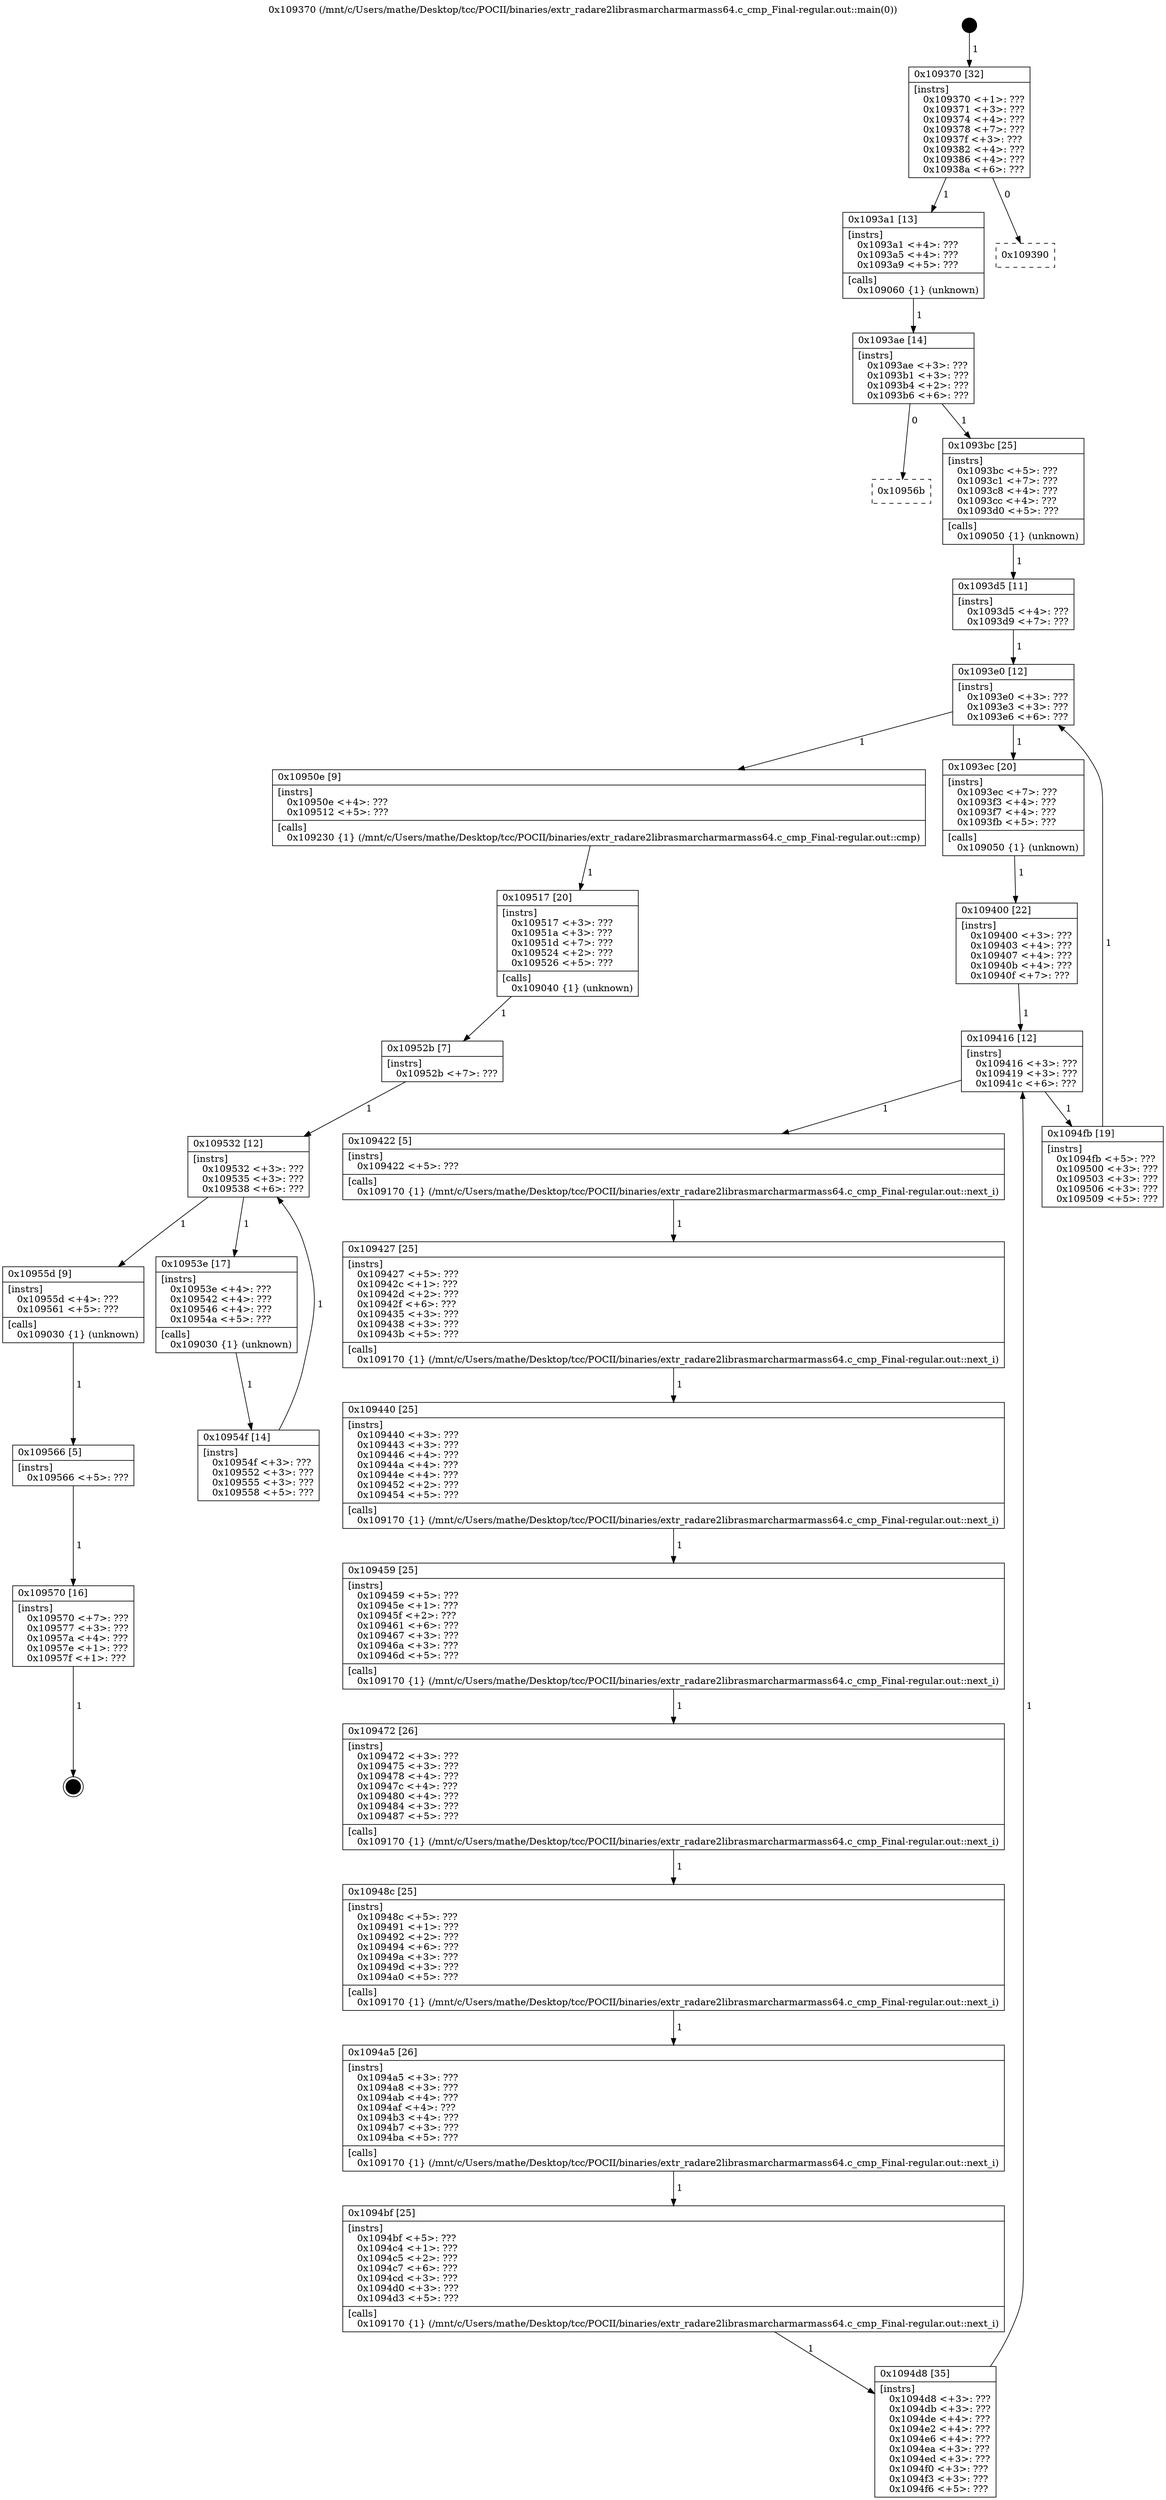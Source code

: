 digraph "0x109370" {
  label = "0x109370 (/mnt/c/Users/mathe/Desktop/tcc/POCII/binaries/extr_radare2librasmarcharmarmass64.c_cmp_Final-regular.out::main(0))"
  labelloc = "t"
  node[shape=record]

  Entry [label="",width=0.3,height=0.3,shape=circle,fillcolor=black,style=filled]
  "0x109370" [label="{
     0x109370 [32]\l
     | [instrs]\l
     &nbsp;&nbsp;0x109370 \<+1\>: ???\l
     &nbsp;&nbsp;0x109371 \<+3\>: ???\l
     &nbsp;&nbsp;0x109374 \<+4\>: ???\l
     &nbsp;&nbsp;0x109378 \<+7\>: ???\l
     &nbsp;&nbsp;0x10937f \<+3\>: ???\l
     &nbsp;&nbsp;0x109382 \<+4\>: ???\l
     &nbsp;&nbsp;0x109386 \<+4\>: ???\l
     &nbsp;&nbsp;0x10938a \<+6\>: ???\l
  }"]
  "0x1093a1" [label="{
     0x1093a1 [13]\l
     | [instrs]\l
     &nbsp;&nbsp;0x1093a1 \<+4\>: ???\l
     &nbsp;&nbsp;0x1093a5 \<+4\>: ???\l
     &nbsp;&nbsp;0x1093a9 \<+5\>: ???\l
     | [calls]\l
     &nbsp;&nbsp;0x109060 \{1\} (unknown)\l
  }"]
  "0x109390" [label="{
     0x109390\l
  }", style=dashed]
  "0x1093ae" [label="{
     0x1093ae [14]\l
     | [instrs]\l
     &nbsp;&nbsp;0x1093ae \<+3\>: ???\l
     &nbsp;&nbsp;0x1093b1 \<+3\>: ???\l
     &nbsp;&nbsp;0x1093b4 \<+2\>: ???\l
     &nbsp;&nbsp;0x1093b6 \<+6\>: ???\l
  }"]
  "0x10956b" [label="{
     0x10956b\l
  }", style=dashed]
  "0x1093bc" [label="{
     0x1093bc [25]\l
     | [instrs]\l
     &nbsp;&nbsp;0x1093bc \<+5\>: ???\l
     &nbsp;&nbsp;0x1093c1 \<+7\>: ???\l
     &nbsp;&nbsp;0x1093c8 \<+4\>: ???\l
     &nbsp;&nbsp;0x1093cc \<+4\>: ???\l
     &nbsp;&nbsp;0x1093d0 \<+5\>: ???\l
     | [calls]\l
     &nbsp;&nbsp;0x109050 \{1\} (unknown)\l
  }"]
  Exit [label="",width=0.3,height=0.3,shape=circle,fillcolor=black,style=filled,peripheries=2]
  "0x1093e0" [label="{
     0x1093e0 [12]\l
     | [instrs]\l
     &nbsp;&nbsp;0x1093e0 \<+3\>: ???\l
     &nbsp;&nbsp;0x1093e3 \<+3\>: ???\l
     &nbsp;&nbsp;0x1093e6 \<+6\>: ???\l
  }"]
  "0x10950e" [label="{
     0x10950e [9]\l
     | [instrs]\l
     &nbsp;&nbsp;0x10950e \<+4\>: ???\l
     &nbsp;&nbsp;0x109512 \<+5\>: ???\l
     | [calls]\l
     &nbsp;&nbsp;0x109230 \{1\} (/mnt/c/Users/mathe/Desktop/tcc/POCII/binaries/extr_radare2librasmarcharmarmass64.c_cmp_Final-regular.out::cmp)\l
  }"]
  "0x1093ec" [label="{
     0x1093ec [20]\l
     | [instrs]\l
     &nbsp;&nbsp;0x1093ec \<+7\>: ???\l
     &nbsp;&nbsp;0x1093f3 \<+4\>: ???\l
     &nbsp;&nbsp;0x1093f7 \<+4\>: ???\l
     &nbsp;&nbsp;0x1093fb \<+5\>: ???\l
     | [calls]\l
     &nbsp;&nbsp;0x109050 \{1\} (unknown)\l
  }"]
  "0x109416" [label="{
     0x109416 [12]\l
     | [instrs]\l
     &nbsp;&nbsp;0x109416 \<+3\>: ???\l
     &nbsp;&nbsp;0x109419 \<+3\>: ???\l
     &nbsp;&nbsp;0x10941c \<+6\>: ???\l
  }"]
  "0x1094fb" [label="{
     0x1094fb [19]\l
     | [instrs]\l
     &nbsp;&nbsp;0x1094fb \<+5\>: ???\l
     &nbsp;&nbsp;0x109500 \<+3\>: ???\l
     &nbsp;&nbsp;0x109503 \<+3\>: ???\l
     &nbsp;&nbsp;0x109506 \<+3\>: ???\l
     &nbsp;&nbsp;0x109509 \<+5\>: ???\l
  }"]
  "0x109422" [label="{
     0x109422 [5]\l
     | [instrs]\l
     &nbsp;&nbsp;0x109422 \<+5\>: ???\l
     | [calls]\l
     &nbsp;&nbsp;0x109170 \{1\} (/mnt/c/Users/mathe/Desktop/tcc/POCII/binaries/extr_radare2librasmarcharmarmass64.c_cmp_Final-regular.out::next_i)\l
  }"]
  "0x109427" [label="{
     0x109427 [25]\l
     | [instrs]\l
     &nbsp;&nbsp;0x109427 \<+5\>: ???\l
     &nbsp;&nbsp;0x10942c \<+1\>: ???\l
     &nbsp;&nbsp;0x10942d \<+2\>: ???\l
     &nbsp;&nbsp;0x10942f \<+6\>: ???\l
     &nbsp;&nbsp;0x109435 \<+3\>: ???\l
     &nbsp;&nbsp;0x109438 \<+3\>: ???\l
     &nbsp;&nbsp;0x10943b \<+5\>: ???\l
     | [calls]\l
     &nbsp;&nbsp;0x109170 \{1\} (/mnt/c/Users/mathe/Desktop/tcc/POCII/binaries/extr_radare2librasmarcharmarmass64.c_cmp_Final-regular.out::next_i)\l
  }"]
  "0x109440" [label="{
     0x109440 [25]\l
     | [instrs]\l
     &nbsp;&nbsp;0x109440 \<+3\>: ???\l
     &nbsp;&nbsp;0x109443 \<+3\>: ???\l
     &nbsp;&nbsp;0x109446 \<+4\>: ???\l
     &nbsp;&nbsp;0x10944a \<+4\>: ???\l
     &nbsp;&nbsp;0x10944e \<+4\>: ???\l
     &nbsp;&nbsp;0x109452 \<+2\>: ???\l
     &nbsp;&nbsp;0x109454 \<+5\>: ???\l
     | [calls]\l
     &nbsp;&nbsp;0x109170 \{1\} (/mnt/c/Users/mathe/Desktop/tcc/POCII/binaries/extr_radare2librasmarcharmarmass64.c_cmp_Final-regular.out::next_i)\l
  }"]
  "0x109459" [label="{
     0x109459 [25]\l
     | [instrs]\l
     &nbsp;&nbsp;0x109459 \<+5\>: ???\l
     &nbsp;&nbsp;0x10945e \<+1\>: ???\l
     &nbsp;&nbsp;0x10945f \<+2\>: ???\l
     &nbsp;&nbsp;0x109461 \<+6\>: ???\l
     &nbsp;&nbsp;0x109467 \<+3\>: ???\l
     &nbsp;&nbsp;0x10946a \<+3\>: ???\l
     &nbsp;&nbsp;0x10946d \<+5\>: ???\l
     | [calls]\l
     &nbsp;&nbsp;0x109170 \{1\} (/mnt/c/Users/mathe/Desktop/tcc/POCII/binaries/extr_radare2librasmarcharmarmass64.c_cmp_Final-regular.out::next_i)\l
  }"]
  "0x109472" [label="{
     0x109472 [26]\l
     | [instrs]\l
     &nbsp;&nbsp;0x109472 \<+3\>: ???\l
     &nbsp;&nbsp;0x109475 \<+3\>: ???\l
     &nbsp;&nbsp;0x109478 \<+4\>: ???\l
     &nbsp;&nbsp;0x10947c \<+4\>: ???\l
     &nbsp;&nbsp;0x109480 \<+4\>: ???\l
     &nbsp;&nbsp;0x109484 \<+3\>: ???\l
     &nbsp;&nbsp;0x109487 \<+5\>: ???\l
     | [calls]\l
     &nbsp;&nbsp;0x109170 \{1\} (/mnt/c/Users/mathe/Desktop/tcc/POCII/binaries/extr_radare2librasmarcharmarmass64.c_cmp_Final-regular.out::next_i)\l
  }"]
  "0x10948c" [label="{
     0x10948c [25]\l
     | [instrs]\l
     &nbsp;&nbsp;0x10948c \<+5\>: ???\l
     &nbsp;&nbsp;0x109491 \<+1\>: ???\l
     &nbsp;&nbsp;0x109492 \<+2\>: ???\l
     &nbsp;&nbsp;0x109494 \<+6\>: ???\l
     &nbsp;&nbsp;0x10949a \<+3\>: ???\l
     &nbsp;&nbsp;0x10949d \<+3\>: ???\l
     &nbsp;&nbsp;0x1094a0 \<+5\>: ???\l
     | [calls]\l
     &nbsp;&nbsp;0x109170 \{1\} (/mnt/c/Users/mathe/Desktop/tcc/POCII/binaries/extr_radare2librasmarcharmarmass64.c_cmp_Final-regular.out::next_i)\l
  }"]
  "0x1094a5" [label="{
     0x1094a5 [26]\l
     | [instrs]\l
     &nbsp;&nbsp;0x1094a5 \<+3\>: ???\l
     &nbsp;&nbsp;0x1094a8 \<+3\>: ???\l
     &nbsp;&nbsp;0x1094ab \<+4\>: ???\l
     &nbsp;&nbsp;0x1094af \<+4\>: ???\l
     &nbsp;&nbsp;0x1094b3 \<+4\>: ???\l
     &nbsp;&nbsp;0x1094b7 \<+3\>: ???\l
     &nbsp;&nbsp;0x1094ba \<+5\>: ???\l
     | [calls]\l
     &nbsp;&nbsp;0x109170 \{1\} (/mnt/c/Users/mathe/Desktop/tcc/POCII/binaries/extr_radare2librasmarcharmarmass64.c_cmp_Final-regular.out::next_i)\l
  }"]
  "0x1094bf" [label="{
     0x1094bf [25]\l
     | [instrs]\l
     &nbsp;&nbsp;0x1094bf \<+5\>: ???\l
     &nbsp;&nbsp;0x1094c4 \<+1\>: ???\l
     &nbsp;&nbsp;0x1094c5 \<+2\>: ???\l
     &nbsp;&nbsp;0x1094c7 \<+6\>: ???\l
     &nbsp;&nbsp;0x1094cd \<+3\>: ???\l
     &nbsp;&nbsp;0x1094d0 \<+3\>: ???\l
     &nbsp;&nbsp;0x1094d3 \<+5\>: ???\l
     | [calls]\l
     &nbsp;&nbsp;0x109170 \{1\} (/mnt/c/Users/mathe/Desktop/tcc/POCII/binaries/extr_radare2librasmarcharmarmass64.c_cmp_Final-regular.out::next_i)\l
  }"]
  "0x1094d8" [label="{
     0x1094d8 [35]\l
     | [instrs]\l
     &nbsp;&nbsp;0x1094d8 \<+3\>: ???\l
     &nbsp;&nbsp;0x1094db \<+3\>: ???\l
     &nbsp;&nbsp;0x1094de \<+4\>: ???\l
     &nbsp;&nbsp;0x1094e2 \<+4\>: ???\l
     &nbsp;&nbsp;0x1094e6 \<+4\>: ???\l
     &nbsp;&nbsp;0x1094ea \<+3\>: ???\l
     &nbsp;&nbsp;0x1094ed \<+3\>: ???\l
     &nbsp;&nbsp;0x1094f0 \<+3\>: ???\l
     &nbsp;&nbsp;0x1094f3 \<+3\>: ???\l
     &nbsp;&nbsp;0x1094f6 \<+5\>: ???\l
  }"]
  "0x109400" [label="{
     0x109400 [22]\l
     | [instrs]\l
     &nbsp;&nbsp;0x109400 \<+3\>: ???\l
     &nbsp;&nbsp;0x109403 \<+4\>: ???\l
     &nbsp;&nbsp;0x109407 \<+4\>: ???\l
     &nbsp;&nbsp;0x10940b \<+4\>: ???\l
     &nbsp;&nbsp;0x10940f \<+7\>: ???\l
  }"]
  "0x109570" [label="{
     0x109570 [16]\l
     | [instrs]\l
     &nbsp;&nbsp;0x109570 \<+7\>: ???\l
     &nbsp;&nbsp;0x109577 \<+3\>: ???\l
     &nbsp;&nbsp;0x10957a \<+4\>: ???\l
     &nbsp;&nbsp;0x10957e \<+1\>: ???\l
     &nbsp;&nbsp;0x10957f \<+1\>: ???\l
  }"]
  "0x1093d5" [label="{
     0x1093d5 [11]\l
     | [instrs]\l
     &nbsp;&nbsp;0x1093d5 \<+4\>: ???\l
     &nbsp;&nbsp;0x1093d9 \<+7\>: ???\l
  }"]
  "0x109517" [label="{
     0x109517 [20]\l
     | [instrs]\l
     &nbsp;&nbsp;0x109517 \<+3\>: ???\l
     &nbsp;&nbsp;0x10951a \<+3\>: ???\l
     &nbsp;&nbsp;0x10951d \<+7\>: ???\l
     &nbsp;&nbsp;0x109524 \<+2\>: ???\l
     &nbsp;&nbsp;0x109526 \<+5\>: ???\l
     | [calls]\l
     &nbsp;&nbsp;0x109040 \{1\} (unknown)\l
  }"]
  "0x109532" [label="{
     0x109532 [12]\l
     | [instrs]\l
     &nbsp;&nbsp;0x109532 \<+3\>: ???\l
     &nbsp;&nbsp;0x109535 \<+3\>: ???\l
     &nbsp;&nbsp;0x109538 \<+6\>: ???\l
  }"]
  "0x10955d" [label="{
     0x10955d [9]\l
     | [instrs]\l
     &nbsp;&nbsp;0x10955d \<+4\>: ???\l
     &nbsp;&nbsp;0x109561 \<+5\>: ???\l
     | [calls]\l
     &nbsp;&nbsp;0x109030 \{1\} (unknown)\l
  }"]
  "0x10953e" [label="{
     0x10953e [17]\l
     | [instrs]\l
     &nbsp;&nbsp;0x10953e \<+4\>: ???\l
     &nbsp;&nbsp;0x109542 \<+4\>: ???\l
     &nbsp;&nbsp;0x109546 \<+4\>: ???\l
     &nbsp;&nbsp;0x10954a \<+5\>: ???\l
     | [calls]\l
     &nbsp;&nbsp;0x109030 \{1\} (unknown)\l
  }"]
  "0x10954f" [label="{
     0x10954f [14]\l
     | [instrs]\l
     &nbsp;&nbsp;0x10954f \<+3\>: ???\l
     &nbsp;&nbsp;0x109552 \<+3\>: ???\l
     &nbsp;&nbsp;0x109555 \<+3\>: ???\l
     &nbsp;&nbsp;0x109558 \<+5\>: ???\l
  }"]
  "0x10952b" [label="{
     0x10952b [7]\l
     | [instrs]\l
     &nbsp;&nbsp;0x10952b \<+7\>: ???\l
  }"]
  "0x109566" [label="{
     0x109566 [5]\l
     | [instrs]\l
     &nbsp;&nbsp;0x109566 \<+5\>: ???\l
  }"]
  Entry -> "0x109370" [label=" 1"]
  "0x109370" -> "0x1093a1" [label=" 1"]
  "0x109370" -> "0x109390" [label=" 0"]
  "0x1093a1" -> "0x1093ae" [label=" 1"]
  "0x1093ae" -> "0x10956b" [label=" 0"]
  "0x1093ae" -> "0x1093bc" [label=" 1"]
  "0x109570" -> Exit [label=" 1"]
  "0x1093bc" -> "0x1093d5" [label=" 1"]
  "0x1093e0" -> "0x10950e" [label=" 1"]
  "0x1093e0" -> "0x1093ec" [label=" 1"]
  "0x1093ec" -> "0x109400" [label=" 1"]
  "0x109416" -> "0x1094fb" [label=" 1"]
  "0x109416" -> "0x109422" [label=" 1"]
  "0x109422" -> "0x109427" [label=" 1"]
  "0x109427" -> "0x109440" [label=" 1"]
  "0x109440" -> "0x109459" [label=" 1"]
  "0x109459" -> "0x109472" [label=" 1"]
  "0x109472" -> "0x10948c" [label=" 1"]
  "0x10948c" -> "0x1094a5" [label=" 1"]
  "0x1094a5" -> "0x1094bf" [label=" 1"]
  "0x1094bf" -> "0x1094d8" [label=" 1"]
  "0x109400" -> "0x109416" [label=" 1"]
  "0x1094d8" -> "0x109416" [label=" 1"]
  "0x109566" -> "0x109570" [label=" 1"]
  "0x1093d5" -> "0x1093e0" [label=" 1"]
  "0x1094fb" -> "0x1093e0" [label=" 1"]
  "0x10950e" -> "0x109517" [label=" 1"]
  "0x109517" -> "0x10952b" [label=" 1"]
  "0x109532" -> "0x10955d" [label=" 1"]
  "0x109532" -> "0x10953e" [label=" 1"]
  "0x10953e" -> "0x10954f" [label=" 1"]
  "0x10952b" -> "0x109532" [label=" 1"]
  "0x10954f" -> "0x109532" [label=" 1"]
  "0x10955d" -> "0x109566" [label=" 1"]
}
